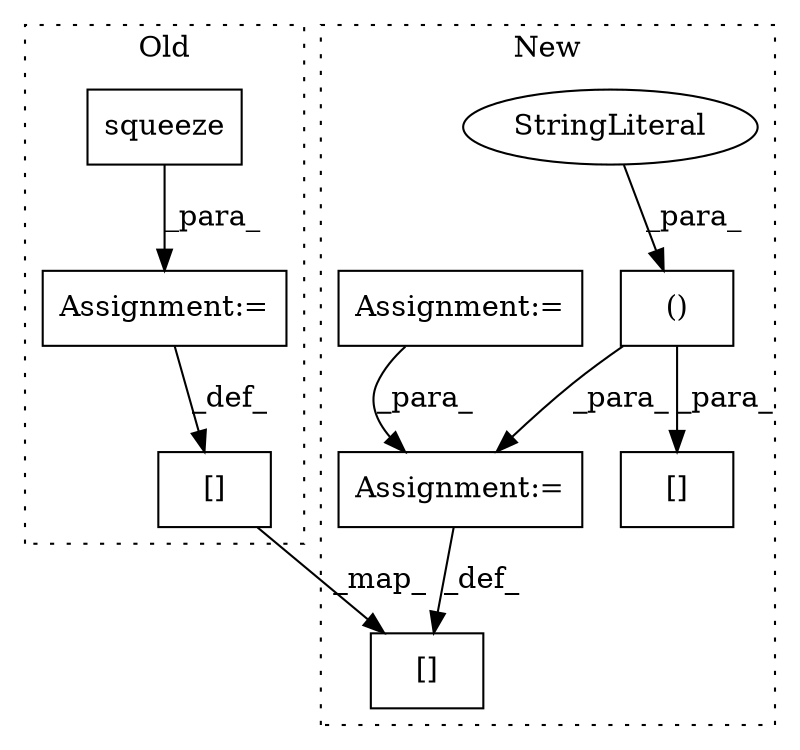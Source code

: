 digraph G {
subgraph cluster0 {
1 [label="squeeze" a="32" s="17484" l="9" shape="box"];
3 [label="Assignment:=" a="7" s="17431" l="1" shape="box"];
8 [label="[]" a="2" s="21400,21412" l="11,1" shape="box"];
label = "Old";
style="dotted";
}
subgraph cluster1 {
2 [label="()" a="106" s="20121" l="47" shape="box"];
4 [label="Assignment:=" a="7" s="20294" l="1" shape="box"];
5 [label="[]" a="2" s="20100,20168" l="21,2" shape="box"];
6 [label="StringLiteral" a="45" s="20121" l="18" shape="ellipse"];
7 [label="Assignment:=" a="7" s="16299" l="1" shape="box"];
9 [label="[]" a="2" s="22192,22204" l="11,1" shape="box"];
label = "New";
style="dotted";
}
1 -> 3 [label="_para_"];
2 -> 5 [label="_para_"];
2 -> 4 [label="_para_"];
3 -> 8 [label="_def_"];
4 -> 9 [label="_def_"];
6 -> 2 [label="_para_"];
7 -> 4 [label="_para_"];
8 -> 9 [label="_map_"];
}
